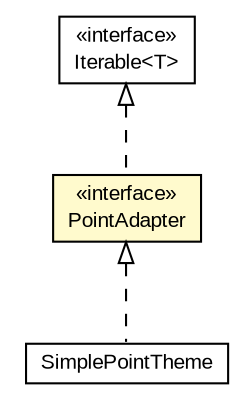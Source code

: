 #!/usr/local/bin/dot
#
# Class diagram 
# Generated by UMLGraph version R5_6-24-gf6e263 (http://www.umlgraph.org/)
#

digraph G {
	edge [fontname="arial",fontsize=10,labelfontname="arial",labelfontsize=10];
	node [fontname="arial",fontsize=10,shape=plaintext];
	nodesep=0.25;
	ranksep=0.5;
	// org.osmdroid.views.overlay.simplefastpoint.SimpleFastPointOverlay.PointAdapter
	c55965 [label=<<table title="org.osmdroid.views.overlay.simplefastpoint.SimpleFastPointOverlay.PointAdapter" border="0" cellborder="1" cellspacing="0" cellpadding="2" port="p" bgcolor="lemonChiffon" href="./SimpleFastPointOverlay.PointAdapter.html">
		<tr><td><table border="0" cellspacing="0" cellpadding="1">
<tr><td align="center" balign="center"> &#171;interface&#187; </td></tr>
<tr><td align="center" balign="center"> PointAdapter </td></tr>
		</table></td></tr>
		</table>>, URL="./SimpleFastPointOverlay.PointAdapter.html", fontname="arial", fontcolor="black", fontsize=10.0];
	// org.osmdroid.views.overlay.simplefastpoint.SimplePointTheme
	c55971 [label=<<table title="org.osmdroid.views.overlay.simplefastpoint.SimplePointTheme" border="0" cellborder="1" cellspacing="0" cellpadding="2" port="p" href="./SimplePointTheme.html">
		<tr><td><table border="0" cellspacing="0" cellpadding="1">
<tr><td align="center" balign="center"> SimplePointTheme </td></tr>
		</table></td></tr>
		</table>>, URL="./SimplePointTheme.html", fontname="arial", fontcolor="black", fontsize=10.0];
	//org.osmdroid.views.overlay.simplefastpoint.SimpleFastPointOverlay.PointAdapter implements java.lang.Iterable<T>
	c55980:p -> c55965:p [dir=back,arrowtail=empty,style=dashed];
	//org.osmdroid.views.overlay.simplefastpoint.SimplePointTheme implements org.osmdroid.views.overlay.simplefastpoint.SimpleFastPointOverlay.PointAdapter
	c55965:p -> c55971:p [dir=back,arrowtail=empty,style=dashed];
	// java.lang.Iterable<T>
	c55980 [label=<<table title="java.lang.Iterable" border="0" cellborder="1" cellspacing="0" cellpadding="2" port="p" href="http://java.sun.com/j2se/1.4.2/docs/api/java/lang/Iterable.html">
		<tr><td><table border="0" cellspacing="0" cellpadding="1">
<tr><td align="center" balign="center"> &#171;interface&#187; </td></tr>
<tr><td align="center" balign="center"> Iterable&lt;T&gt; </td></tr>
		</table></td></tr>
		</table>>, URL="http://java.sun.com/j2se/1.4.2/docs/api/java/lang/Iterable.html", fontname="arial", fontcolor="black", fontsize=10.0];
}

